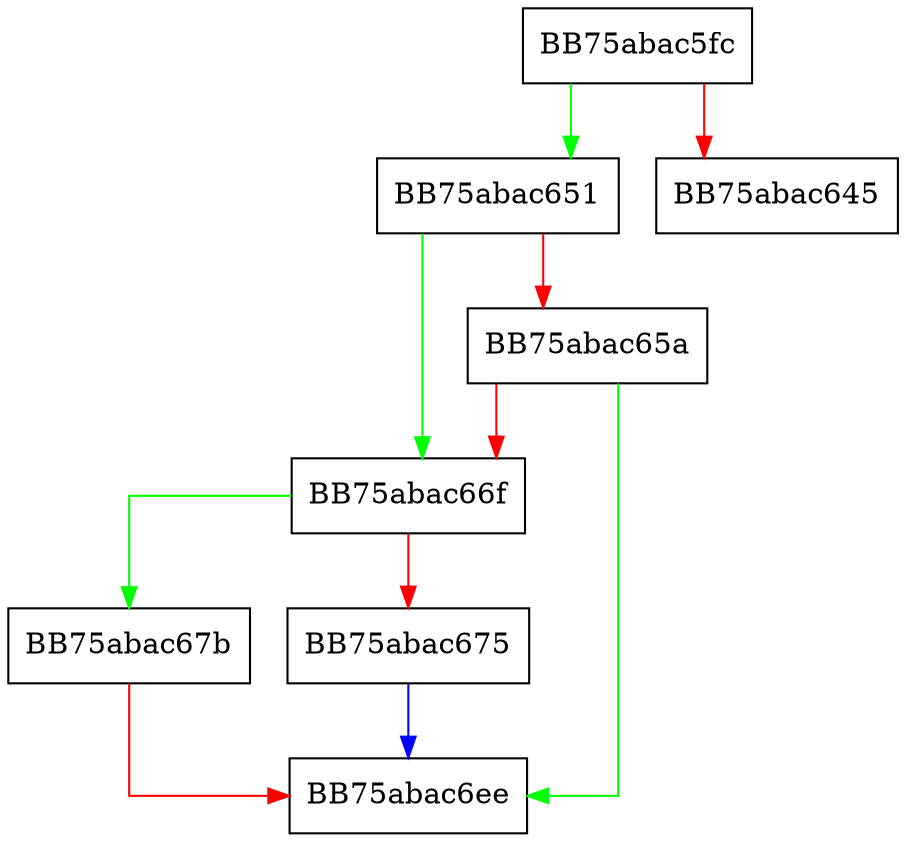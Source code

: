 digraph count_unique_keys {
  node [shape="box"];
  graph [splines=ortho];
  BB75abac5fc -> BB75abac651 [color="green"];
  BB75abac5fc -> BB75abac645 [color="red"];
  BB75abac651 -> BB75abac66f [color="green"];
  BB75abac651 -> BB75abac65a [color="red"];
  BB75abac65a -> BB75abac6ee [color="green"];
  BB75abac65a -> BB75abac66f [color="red"];
  BB75abac66f -> BB75abac67b [color="green"];
  BB75abac66f -> BB75abac675 [color="red"];
  BB75abac675 -> BB75abac6ee [color="blue"];
  BB75abac67b -> BB75abac6ee [color="red"];
}